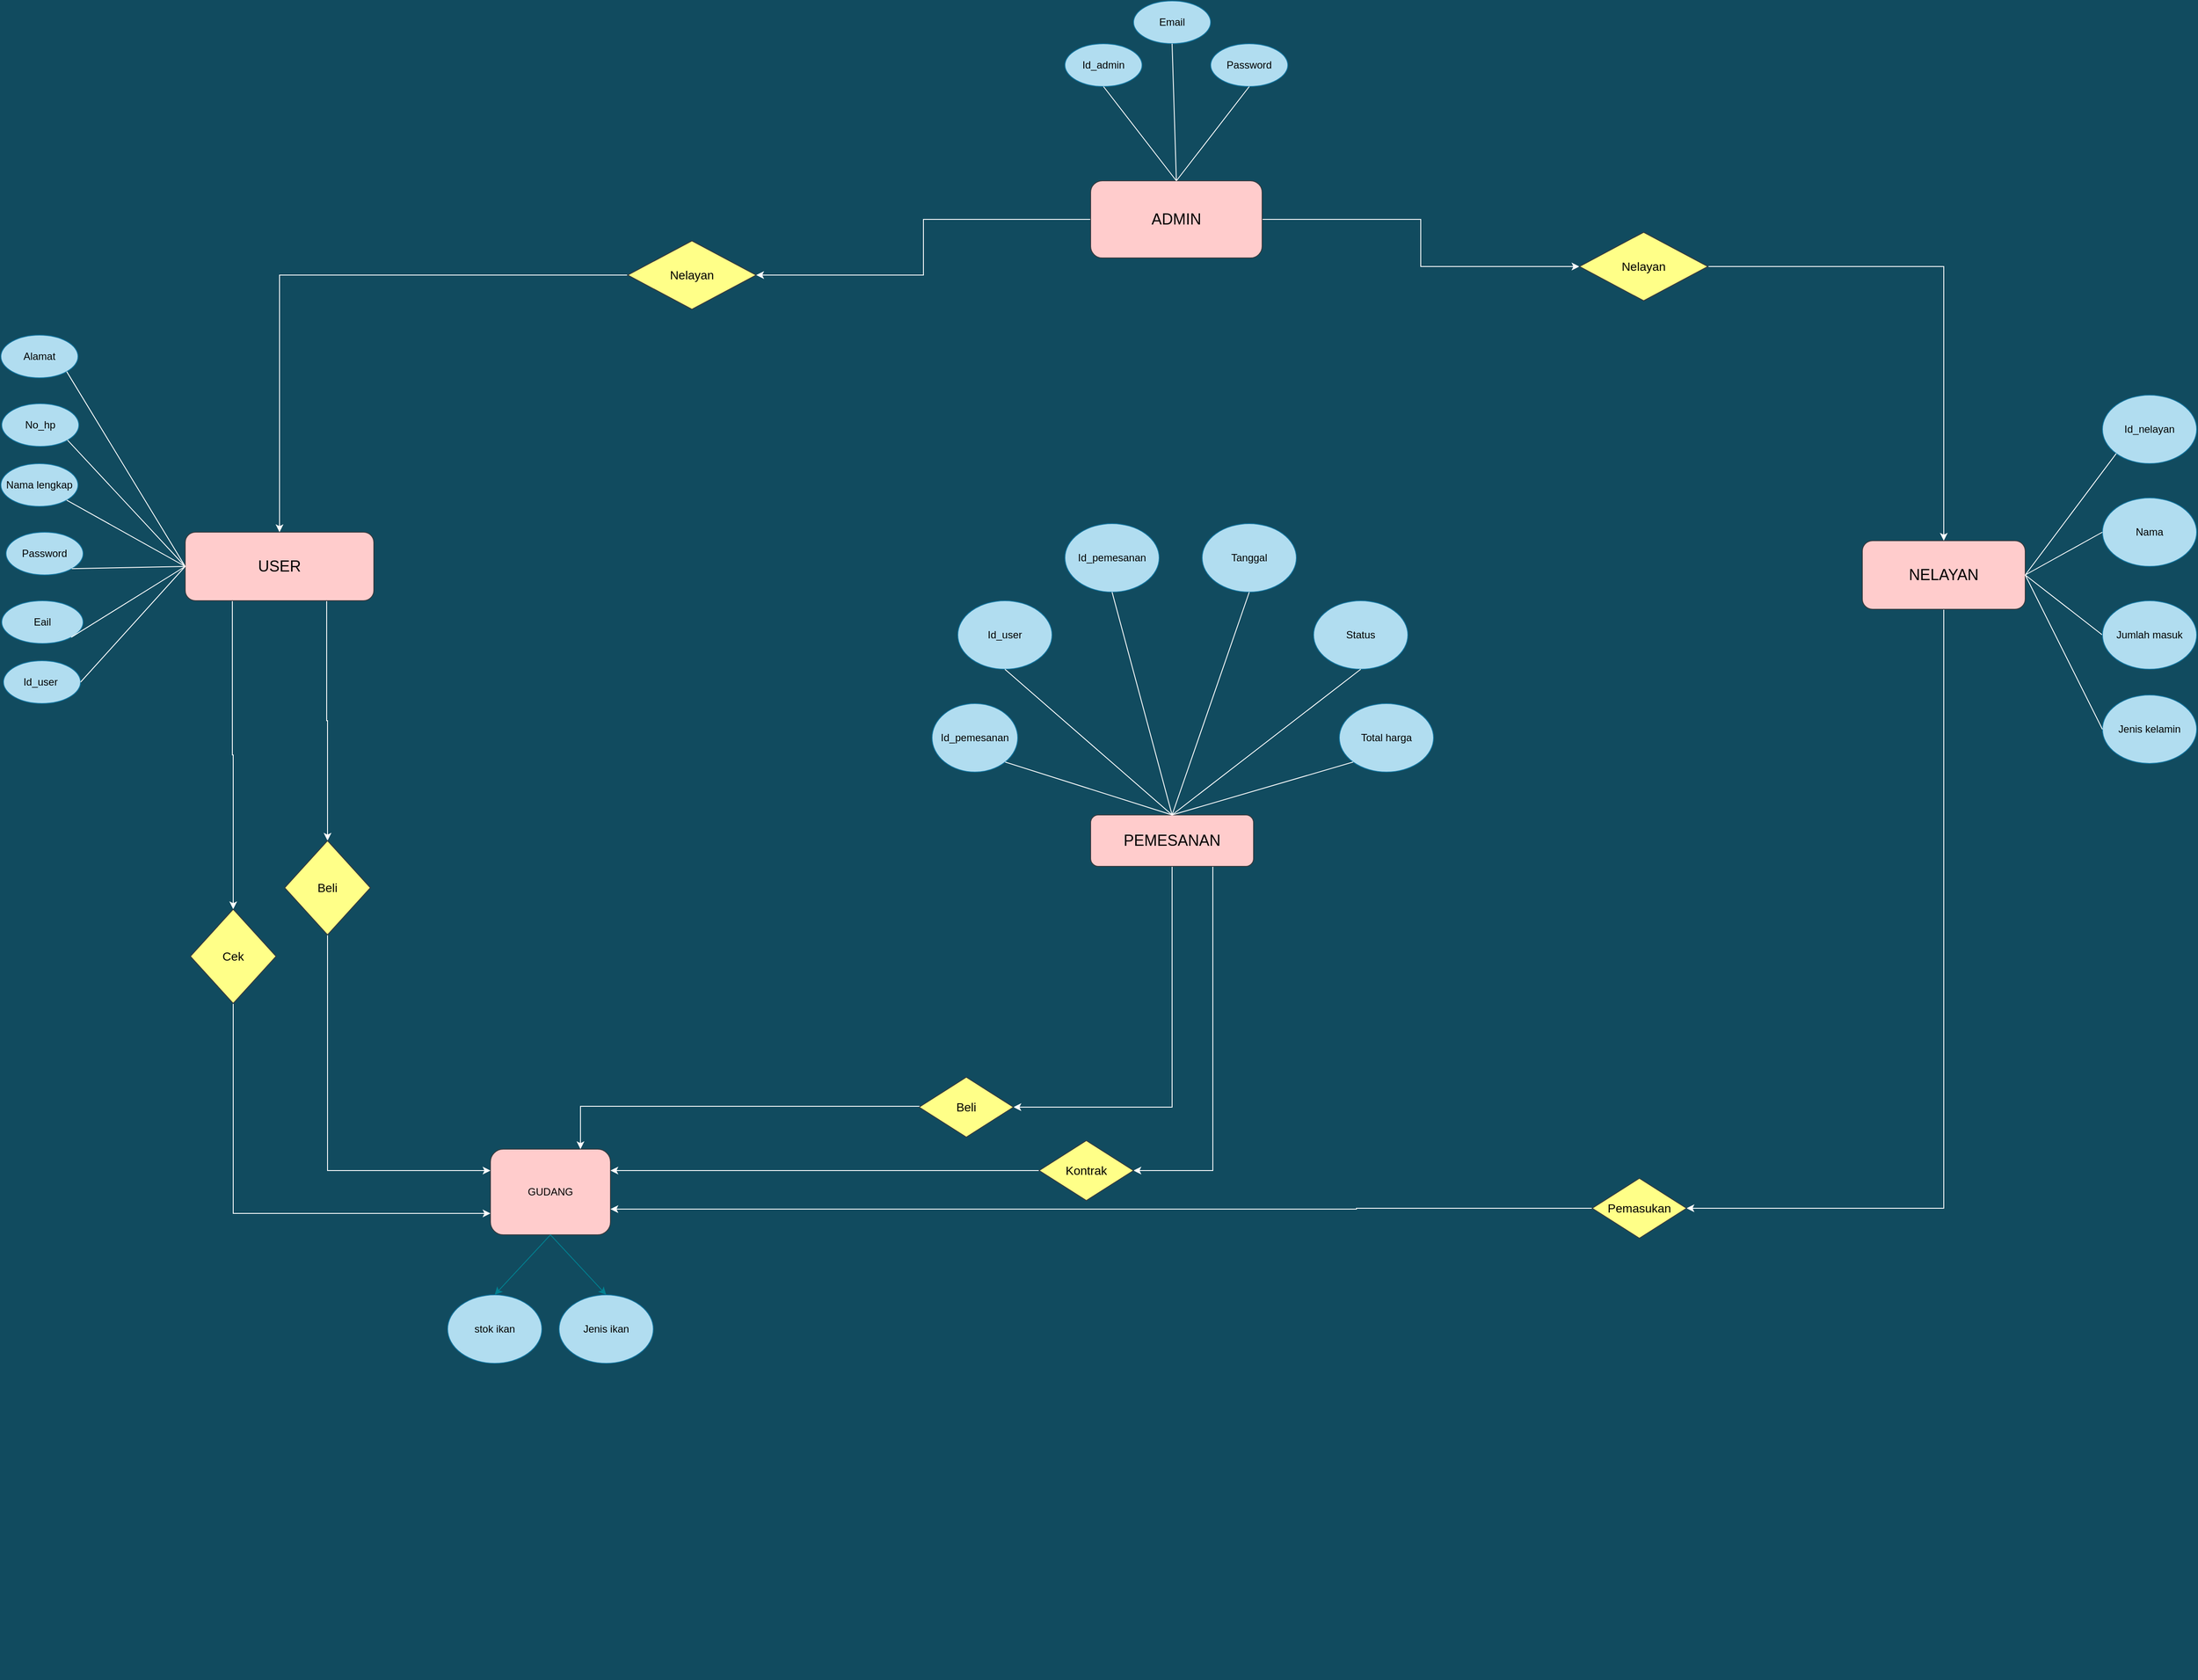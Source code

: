 <mxfile version="17.1.3" type="github">
  <diagram id="0QJKes_1zFEl7Z-Jn1xQ" name="Page-1">
    <mxGraphModel dx="4405" dy="3005" grid="1" gridSize="10" guides="1" tooltips="1" connect="1" arrows="1" fold="1" page="1" pageScale="1" pageWidth="850" pageHeight="1100" background="#114B5F" math="0" shadow="0">
      <root>
        <mxCell id="0" />
        <mxCell id="1" parent="0" />
        <mxCell id="H7FdbQlTRFEWyw0PZuFm-2" value="Id_user&amp;nbsp;" style="ellipse;whiteSpace=wrap;html=1;strokeColor=#10739e;fillColor=#b1ddf0;" parent="1" vertex="1">
          <mxGeometry x="-688" y="270" width="90" height="50" as="geometry" />
        </mxCell>
        <mxCell id="H7FdbQlTRFEWyw0PZuFm-3" value="Eail" style="ellipse;whiteSpace=wrap;html=1;strokeColor=#10739e;fillColor=#b1ddf0;" parent="1" vertex="1">
          <mxGeometry x="-690" y="200" width="95" height="50" as="geometry" />
        </mxCell>
        <mxCell id="H7FdbQlTRFEWyw0PZuFm-4" value="Password" style="ellipse;whiteSpace=wrap;html=1;strokeColor=#10739e;fillColor=#b1ddf0;" parent="1" vertex="1">
          <mxGeometry x="-685" y="120" width="90" height="50" as="geometry" />
        </mxCell>
        <mxCell id="3zyWhdtW4beN3h-_Vz9x-31" style="edgeStyle=orthogonalEdgeStyle;rounded=0;orthogonalLoop=1;jettySize=auto;html=1;exitX=0.5;exitY=1;exitDx=0;exitDy=0;entryX=1;entryY=0.5;entryDx=0;entryDy=0;strokeColor=#FFFFFF;" edge="1" parent="1" source="H7FdbQlTRFEWyw0PZuFm-8" target="LhsjgoRrLcNbdn1msfwj-21">
          <mxGeometry relative="1" as="geometry" />
        </mxCell>
        <mxCell id="3zyWhdtW4beN3h-_Vz9x-37" style="edgeStyle=orthogonalEdgeStyle;rounded=0;orthogonalLoop=1;jettySize=auto;html=1;exitX=0.75;exitY=1;exitDx=0;exitDy=0;entryX=1;entryY=0.5;entryDx=0;entryDy=0;strokeColor=#FFFFFF;" edge="1" parent="1" source="H7FdbQlTRFEWyw0PZuFm-8" target="3zyWhdtW4beN3h-_Vz9x-36">
          <mxGeometry relative="1" as="geometry" />
        </mxCell>
        <mxCell id="H7FdbQlTRFEWyw0PZuFm-8" value="&lt;font style=&quot;font-size: 18px&quot;&gt;PEMESANAN&lt;/font&gt;" style="rounded=1;whiteSpace=wrap;html=1;strokeColor=#36393d;fillColor=#ffcccc;" parent="1" vertex="1">
          <mxGeometry x="580" y="450" width="190" height="60" as="geometry" />
        </mxCell>
        <mxCell id="H7FdbQlTRFEWyw0PZuFm-9" value="Id_pemesanan" style="ellipse;whiteSpace=wrap;html=1;strokeColor=#10739e;fillColor=#b1ddf0;" parent="1" vertex="1">
          <mxGeometry x="395" y="320" width="100" height="80" as="geometry" />
        </mxCell>
        <mxCell id="H7FdbQlTRFEWyw0PZuFm-10" value="Id_user" style="ellipse;whiteSpace=wrap;html=1;strokeColor=#10739e;fillColor=#b1ddf0;" parent="1" vertex="1">
          <mxGeometry x="425" y="200" width="110" height="80" as="geometry" />
        </mxCell>
        <mxCell id="LhsjgoRrLcNbdn1msfwj-2" value="Nama lengkap" style="ellipse;whiteSpace=wrap;html=1;fillColor=#b1ddf0;strokeColor=#10739e;" parent="1" vertex="1">
          <mxGeometry x="-691" y="40" width="90" height="50" as="geometry" />
        </mxCell>
        <mxCell id="LhsjgoRrLcNbdn1msfwj-4" value="No_hp" style="ellipse;whiteSpace=wrap;html=1;strokeColor=#10739e;fillColor=#b1ddf0;" parent="1" vertex="1">
          <mxGeometry x="-690" y="-30" width="90" height="50" as="geometry" />
        </mxCell>
        <mxCell id="LhsjgoRrLcNbdn1msfwj-5" value="Alamat" style="ellipse;whiteSpace=wrap;html=1;strokeColor=#10739e;fillColor=#b1ddf0;" parent="1" vertex="1">
          <mxGeometry x="-691" y="-110" width="90" height="50" as="geometry" />
        </mxCell>
        <mxCell id="3zyWhdtW4beN3h-_Vz9x-53" style="edgeStyle=orthogonalEdgeStyle;rounded=0;orthogonalLoop=1;jettySize=auto;html=1;exitX=0.75;exitY=1;exitDx=0;exitDy=0;entryX=0.5;entryY=0;entryDx=0;entryDy=0;fontSize=14;strokeColor=#FFFFFF;" edge="1" parent="1" source="LhsjgoRrLcNbdn1msfwj-11" target="3zyWhdtW4beN3h-_Vz9x-39">
          <mxGeometry relative="1" as="geometry" />
        </mxCell>
        <mxCell id="3zyWhdtW4beN3h-_Vz9x-58" style="edgeStyle=orthogonalEdgeStyle;rounded=0;orthogonalLoop=1;jettySize=auto;html=1;exitX=0.25;exitY=1;exitDx=0;exitDy=0;fontSize=14;strokeColor=#FFFFFF;" edge="1" parent="1" source="LhsjgoRrLcNbdn1msfwj-11" target="3zyWhdtW4beN3h-_Vz9x-59">
          <mxGeometry relative="1" as="geometry">
            <mxPoint x="-421" y="450" as="targetPoint" />
          </mxGeometry>
        </mxCell>
        <mxCell id="LhsjgoRrLcNbdn1msfwj-11" value="&lt;font style=&quot;font-size: 18px&quot;&gt;USER&lt;/font&gt;" style="rounded=1;whiteSpace=wrap;html=1;strokeColor=#36393d;fillColor=#ffcccc;" parent="1" vertex="1">
          <mxGeometry x="-476" y="120" width="220" height="80" as="geometry" />
        </mxCell>
        <mxCell id="LhsjgoRrLcNbdn1msfwj-12" value="Id_pemesanan" style="ellipse;whiteSpace=wrap;html=1;strokeColor=#10739e;fillColor=#b1ddf0;" parent="1" vertex="1">
          <mxGeometry x="550" y="110" width="110" height="80" as="geometry" />
        </mxCell>
        <mxCell id="LhsjgoRrLcNbdn1msfwj-13" value="Tanggal" style="ellipse;whiteSpace=wrap;html=1;strokeColor=#10739e;fillColor=#b1ddf0;" parent="1" vertex="1">
          <mxGeometry x="710" y="110" width="110" height="80" as="geometry" />
        </mxCell>
        <mxCell id="LhsjgoRrLcNbdn1msfwj-14" value="Status" style="ellipse;whiteSpace=wrap;html=1;strokeColor=#10739e;fillColor=#b1ddf0;" parent="1" vertex="1">
          <mxGeometry x="840" y="200" width="110" height="80" as="geometry" />
        </mxCell>
        <mxCell id="LhsjgoRrLcNbdn1msfwj-15" value="Total harga" style="ellipse;whiteSpace=wrap;html=1;strokeColor=#10739e;fillColor=#b1ddf0;" parent="1" vertex="1">
          <mxGeometry x="870" y="320" width="110" height="80" as="geometry" />
        </mxCell>
        <mxCell id="3zyWhdtW4beN3h-_Vz9x-2" style="edgeStyle=orthogonalEdgeStyle;rounded=0;orthogonalLoop=1;jettySize=auto;html=1;" edge="1" parent="1">
          <mxGeometry relative="1" as="geometry">
            <mxPoint x="900.032" y="1450" as="targetPoint" />
            <mxPoint x="900" y="1450" as="sourcePoint" />
          </mxGeometry>
        </mxCell>
        <mxCell id="LhsjgoRrLcNbdn1msfwj-20" value="GUDANG" style="rounded=1;whiteSpace=wrap;html=1;strokeColor=#36393d;fillColor=#ffcccc;" parent="1" vertex="1">
          <mxGeometry x="-120" y="840" width="140" height="100" as="geometry" />
        </mxCell>
        <mxCell id="3zyWhdtW4beN3h-_Vz9x-32" style="edgeStyle=orthogonalEdgeStyle;rounded=0;orthogonalLoop=1;jettySize=auto;html=1;exitX=0;exitY=0.5;exitDx=0;exitDy=0;strokeColor=#FFFFFF;entryX=0.75;entryY=0;entryDx=0;entryDy=0;" edge="1" parent="1" source="LhsjgoRrLcNbdn1msfwj-21" target="LhsjgoRrLcNbdn1msfwj-20">
          <mxGeometry relative="1" as="geometry">
            <mxPoint x="-30" y="830" as="targetPoint" />
            <Array as="points">
              <mxPoint x="-15" y="790" />
            </Array>
          </mxGeometry>
        </mxCell>
        <mxCell id="LhsjgoRrLcNbdn1msfwj-21" value="&lt;font style=&quot;font-size: 14px&quot;&gt;Beli&lt;/font&gt;" style="rhombus;whiteSpace=wrap;html=1;rounded=0;sketch=0;strokeColor=#36393d;fillColor=#ffff88;" parent="1" vertex="1">
          <mxGeometry x="380" y="756" width="110" height="70" as="geometry" />
        </mxCell>
        <mxCell id="LhsjgoRrLcNbdn1msfwj-22" value="stok ikan" style="ellipse;whiteSpace=wrap;html=1;strokeColor=#10739e;fillColor=#b1ddf0;" parent="1" vertex="1">
          <mxGeometry x="-170" y="1010" width="110" height="80" as="geometry" />
        </mxCell>
        <mxCell id="LhsjgoRrLcNbdn1msfwj-23" value="" style="endArrow=classic;html=1;rounded=0;entryX=0.5;entryY=0;entryDx=0;entryDy=0;labelBackgroundColor=#114B5F;strokeColor=#028090;fontColor=#E4FDE1;exitX=0.5;exitY=1;exitDx=0;exitDy=0;" parent="1" source="LhsjgoRrLcNbdn1msfwj-20" target="LhsjgoRrLcNbdn1msfwj-22" edge="1">
          <mxGeometry width="50" height="50" relative="1" as="geometry">
            <mxPoint x="860.0" y="280" as="sourcePoint" />
            <mxPoint x="1085" y="220" as="targetPoint" />
            <Array as="points" />
          </mxGeometry>
        </mxCell>
        <mxCell id="LhsjgoRrLcNbdn1msfwj-24" value="Jenis ikan" style="ellipse;whiteSpace=wrap;html=1;strokeColor=#10739e;fillColor=#b1ddf0;" parent="1" vertex="1">
          <mxGeometry x="-40" y="1010" width="110" height="80" as="geometry" />
        </mxCell>
        <mxCell id="LhsjgoRrLcNbdn1msfwj-25" value="" style="endArrow=classic;html=1;rounded=0;entryX=0.5;entryY=0;entryDx=0;entryDy=0;labelBackgroundColor=#114B5F;strokeColor=#028090;fontColor=#E4FDE1;exitX=0.5;exitY=1;exitDx=0;exitDy=0;" parent="1" source="LhsjgoRrLcNbdn1msfwj-20" target="LhsjgoRrLcNbdn1msfwj-24" edge="1">
          <mxGeometry width="50" height="50" relative="1" as="geometry">
            <mxPoint x="940" y="750" as="sourcePoint" />
            <mxPoint x="835.0" y="600" as="targetPoint" />
            <Array as="points" />
          </mxGeometry>
        </mxCell>
        <mxCell id="3zyWhdtW4beN3h-_Vz9x-66" style="edgeStyle=orthogonalEdgeStyle;rounded=0;orthogonalLoop=1;jettySize=auto;html=1;exitX=0;exitY=0.5;exitDx=0;exitDy=0;fontSize=14;strokeColor=#FFFFFF;" edge="1" parent="1" source="LhsjgoRrLcNbdn1msfwj-26" target="LhsjgoRrLcNbdn1msfwj-11">
          <mxGeometry relative="1" as="geometry" />
        </mxCell>
        <mxCell id="LhsjgoRrLcNbdn1msfwj-26" value="&lt;font style=&quot;font-size: 14px&quot;&gt;Nelayan&lt;/font&gt;" style="rhombus;whiteSpace=wrap;html=1;rounded=0;sketch=0;strokeColor=#36393d;fillColor=#ffff88;" parent="1" vertex="1">
          <mxGeometry x="40" y="-220" width="150" height="80" as="geometry" />
        </mxCell>
        <mxCell id="3zyWhdtW4beN3h-_Vz9x-65" style="edgeStyle=orthogonalEdgeStyle;rounded=0;orthogonalLoop=1;jettySize=auto;html=1;exitX=0;exitY=0.5;exitDx=0;exitDy=0;entryX=1;entryY=0.5;entryDx=0;entryDy=0;fontSize=14;strokeColor=#FFFFFF;" edge="1" parent="1" source="3zyWhdtW4beN3h-_Vz9x-5" target="LhsjgoRrLcNbdn1msfwj-26">
          <mxGeometry relative="1" as="geometry" />
        </mxCell>
        <mxCell id="3zyWhdtW4beN3h-_Vz9x-68" style="edgeStyle=orthogonalEdgeStyle;rounded=0;orthogonalLoop=1;jettySize=auto;html=1;exitX=1;exitY=0.5;exitDx=0;exitDy=0;entryX=0;entryY=0.5;entryDx=0;entryDy=0;fontSize=14;strokeColor=#FFFFFF;" edge="1" parent="1" source="3zyWhdtW4beN3h-_Vz9x-5" target="3zyWhdtW4beN3h-_Vz9x-67">
          <mxGeometry relative="1" as="geometry" />
        </mxCell>
        <mxCell id="3zyWhdtW4beN3h-_Vz9x-5" value="&lt;font style=&quot;font-size: 18px&quot;&gt;ADMIN&lt;/font&gt;" style="rounded=1;whiteSpace=wrap;html=1;strokeColor=#36393d;fillColor=#ffcccc;" vertex="1" parent="1">
          <mxGeometry x="580" y="-290" width="200" height="90" as="geometry" />
        </mxCell>
        <mxCell id="3zyWhdtW4beN3h-_Vz9x-48" style="edgeStyle=orthogonalEdgeStyle;rounded=0;orthogonalLoop=1;jettySize=auto;html=1;exitX=0.5;exitY=1;exitDx=0;exitDy=0;entryX=1;entryY=0.5;entryDx=0;entryDy=0;fontSize=14;strokeColor=#FFFFFF;" edge="1" parent="1" source="3zyWhdtW4beN3h-_Vz9x-6" target="3zyWhdtW4beN3h-_Vz9x-47">
          <mxGeometry relative="1" as="geometry" />
        </mxCell>
        <mxCell id="3zyWhdtW4beN3h-_Vz9x-6" value="&lt;font style=&quot;font-size: 18px&quot;&gt;NELAYAN&lt;/font&gt;" style="rounded=1;whiteSpace=wrap;html=1;strokeColor=#36393d;fillColor=#ffcccc;" vertex="1" parent="1">
          <mxGeometry x="1480" y="130" width="190" height="80" as="geometry" />
        </mxCell>
        <mxCell id="3zyWhdtW4beN3h-_Vz9x-7" value="Id_admin" style="ellipse;whiteSpace=wrap;html=1;strokeColor=#10739e;fillColor=#b1ddf0;" vertex="1" parent="1">
          <mxGeometry x="550" y="-450" width="90" height="50" as="geometry" />
        </mxCell>
        <mxCell id="3zyWhdtW4beN3h-_Vz9x-8" value="Email" style="ellipse;whiteSpace=wrap;html=1;strokeColor=#10739e;fillColor=#b1ddf0;" vertex="1" parent="1">
          <mxGeometry x="630" y="-500" width="90" height="50" as="geometry" />
        </mxCell>
        <mxCell id="3zyWhdtW4beN3h-_Vz9x-9" value="Password" style="ellipse;whiteSpace=wrap;html=1;strokeColor=#10739e;fillColor=#b1ddf0;" vertex="1" parent="1">
          <mxGeometry x="720" y="-450" width="90" height="50" as="geometry" />
        </mxCell>
        <mxCell id="3zyWhdtW4beN3h-_Vz9x-10" value="" style="endArrow=none;html=1;rounded=0;exitX=1;exitY=1;exitDx=0;exitDy=0;entryX=0;entryY=0.5;entryDx=0;entryDy=0;fillColor=#f9f7ed;strokeColor=#FFFFFF;" edge="1" parent="1" source="LhsjgoRrLcNbdn1msfwj-5" target="LhsjgoRrLcNbdn1msfwj-11">
          <mxGeometry width="50" height="50" relative="1" as="geometry">
            <mxPoint x="280" y="30" as="sourcePoint" />
            <mxPoint x="330" y="-20" as="targetPoint" />
          </mxGeometry>
        </mxCell>
        <mxCell id="3zyWhdtW4beN3h-_Vz9x-12" value="" style="endArrow=none;html=1;rounded=0;exitX=1;exitY=1;exitDx=0;exitDy=0;entryX=0;entryY=0.5;entryDx=0;entryDy=0;fillColor=#f9f7ed;strokeColor=#FFFFFF;" edge="1" parent="1" source="LhsjgoRrLcNbdn1msfwj-4" target="LhsjgoRrLcNbdn1msfwj-11">
          <mxGeometry width="50" height="50" relative="1" as="geometry">
            <mxPoint x="-403.18" y="-57.322" as="sourcePoint" />
            <mxPoint x="-200" y="250" as="targetPoint" />
          </mxGeometry>
        </mxCell>
        <mxCell id="3zyWhdtW4beN3h-_Vz9x-13" value="" style="endArrow=none;html=1;rounded=0;exitX=1;exitY=1;exitDx=0;exitDy=0;entryX=0;entryY=0.5;entryDx=0;entryDy=0;fillColor=#f9f7ed;strokeColor=#FFFFFF;" edge="1" parent="1" source="LhsjgoRrLcNbdn1msfwj-2" target="LhsjgoRrLcNbdn1msfwj-11">
          <mxGeometry width="50" height="50" relative="1" as="geometry">
            <mxPoint x="-403.18" y="12.678" as="sourcePoint" />
            <mxPoint x="-200" y="250" as="targetPoint" />
          </mxGeometry>
        </mxCell>
        <mxCell id="3zyWhdtW4beN3h-_Vz9x-14" value="" style="endArrow=none;html=1;rounded=0;exitX=1;exitY=1;exitDx=0;exitDy=0;fillColor=#f9f7ed;strokeColor=#FFFFFF;entryX=0;entryY=0.5;entryDx=0;entryDy=0;" edge="1" parent="1" source="H7FdbQlTRFEWyw0PZuFm-4" target="LhsjgoRrLcNbdn1msfwj-11">
          <mxGeometry width="50" height="50" relative="1" as="geometry">
            <mxPoint x="-403.18" y="92.678" as="sourcePoint" />
            <mxPoint x="-210" y="240" as="targetPoint" />
          </mxGeometry>
        </mxCell>
        <mxCell id="3zyWhdtW4beN3h-_Vz9x-15" value="" style="endArrow=none;html=1;rounded=0;exitX=1;exitY=1;exitDx=0;exitDy=0;fillColor=#f9f7ed;strokeColor=#FFFFFF;entryX=0;entryY=0.5;entryDx=0;entryDy=0;" edge="1" parent="1" source="H7FdbQlTRFEWyw0PZuFm-3" target="LhsjgoRrLcNbdn1msfwj-11">
          <mxGeometry width="50" height="50" relative="1" as="geometry">
            <mxPoint x="-403.058" y="172.609" as="sourcePoint" />
            <mxPoint x="-200" y="250" as="targetPoint" />
          </mxGeometry>
        </mxCell>
        <mxCell id="3zyWhdtW4beN3h-_Vz9x-16" value="" style="endArrow=none;html=1;rounded=0;exitX=1;exitY=0.5;exitDx=0;exitDy=0;fillColor=#f9f7ed;strokeColor=#FFFFFF;entryX=0;entryY=0.5;entryDx=0;entryDy=0;" edge="1" parent="1" source="H7FdbQlTRFEWyw0PZuFm-2" target="LhsjgoRrLcNbdn1msfwj-11">
          <mxGeometry width="50" height="50" relative="1" as="geometry">
            <mxPoint x="-411.472" y="242.524" as="sourcePoint" />
            <mxPoint x="-200" y="250" as="targetPoint" />
          </mxGeometry>
        </mxCell>
        <mxCell id="3zyWhdtW4beN3h-_Vz9x-17" value="" style="endArrow=none;html=1;rounded=0;exitX=1;exitY=1;exitDx=0;exitDy=0;entryX=0.5;entryY=0;entryDx=0;entryDy=0;fillColor=#f9f7ed;strokeColor=#FFFFFF;" edge="1" parent="1" source="H7FdbQlTRFEWyw0PZuFm-9" target="H7FdbQlTRFEWyw0PZuFm-8">
          <mxGeometry width="50" height="50" relative="1" as="geometry">
            <mxPoint x="253.41" y="439.998" as="sourcePoint" />
            <mxPoint x="496.59" y="677.32" as="targetPoint" />
          </mxGeometry>
        </mxCell>
        <mxCell id="3zyWhdtW4beN3h-_Vz9x-18" value="" style="endArrow=none;html=1;rounded=0;exitX=0.5;exitY=1;exitDx=0;exitDy=0;entryX=0.5;entryY=0;entryDx=0;entryDy=0;fillColor=#f9f7ed;strokeColor=#FFFFFF;" edge="1" parent="1" source="H7FdbQlTRFEWyw0PZuFm-10" target="H7FdbQlTRFEWyw0PZuFm-8">
          <mxGeometry width="50" height="50" relative="1" as="geometry">
            <mxPoint x="430.355" y="448.284" as="sourcePoint" />
            <mxPoint x="640" y="550" as="targetPoint" />
          </mxGeometry>
        </mxCell>
        <mxCell id="3zyWhdtW4beN3h-_Vz9x-19" value="" style="endArrow=none;html=1;rounded=0;exitX=0.5;exitY=1;exitDx=0;exitDy=0;entryX=0.5;entryY=0;entryDx=0;entryDy=0;fillColor=#f9f7ed;strokeColor=#FFFFFF;" edge="1" parent="1" source="LhsjgoRrLcNbdn1msfwj-12" target="H7FdbQlTRFEWyw0PZuFm-8">
          <mxGeometry width="50" height="50" relative="1" as="geometry">
            <mxPoint x="425" y="330" as="sourcePoint" />
            <mxPoint x="640" y="550" as="targetPoint" />
          </mxGeometry>
        </mxCell>
        <mxCell id="3zyWhdtW4beN3h-_Vz9x-20" value="" style="endArrow=none;html=1;rounded=0;exitX=0.5;exitY=1;exitDx=0;exitDy=0;fillColor=#f9f7ed;strokeColor=#FFFFFF;entryX=0.5;entryY=0;entryDx=0;entryDy=0;" edge="1" parent="1" source="LhsjgoRrLcNbdn1msfwj-13" target="H7FdbQlTRFEWyw0PZuFm-8">
          <mxGeometry width="50" height="50" relative="1" as="geometry">
            <mxPoint x="500" y="250" as="sourcePoint" />
            <mxPoint x="680" y="500" as="targetPoint" />
          </mxGeometry>
        </mxCell>
        <mxCell id="3zyWhdtW4beN3h-_Vz9x-21" value="" style="endArrow=none;html=1;rounded=0;exitX=0.5;exitY=1;exitDx=0;exitDy=0;fillColor=#f9f7ed;strokeColor=#FFFFFF;entryX=0.5;entryY=0;entryDx=0;entryDy=0;" edge="1" parent="1" source="LhsjgoRrLcNbdn1msfwj-14" target="H7FdbQlTRFEWyw0PZuFm-8">
          <mxGeometry width="50" height="50" relative="1" as="geometry">
            <mxPoint x="625" y="270" as="sourcePoint" />
            <mxPoint x="640" y="500" as="targetPoint" />
          </mxGeometry>
        </mxCell>
        <mxCell id="3zyWhdtW4beN3h-_Vz9x-22" value="" style="endArrow=none;html=1;rounded=0;exitX=0;exitY=1;exitDx=0;exitDy=0;fillColor=#f9f7ed;strokeColor=#FFFFFF;entryX=0.5;entryY=0;entryDx=0;entryDy=0;" edge="1" parent="1" source="LhsjgoRrLcNbdn1msfwj-15" target="H7FdbQlTRFEWyw0PZuFm-8">
          <mxGeometry width="50" height="50" relative="1" as="geometry">
            <mxPoint x="725" y="330" as="sourcePoint" />
            <mxPoint x="640" y="550" as="targetPoint" />
          </mxGeometry>
        </mxCell>
        <mxCell id="3zyWhdtW4beN3h-_Vz9x-24" value="" style="endArrow=none;html=1;rounded=0;exitX=0.5;exitY=1;exitDx=0;exitDy=0;entryX=0.5;entryY=0;entryDx=0;entryDy=0;fillColor=#f9f7ed;strokeColor=#FFFFFF;" edge="1" parent="1" source="3zyWhdtW4beN3h-_Vz9x-8" target="3zyWhdtW4beN3h-_Vz9x-5">
          <mxGeometry width="50" height="50" relative="1" as="geometry">
            <mxPoint x="430.355" y="448.284" as="sourcePoint" />
            <mxPoint x="570" y="550" as="targetPoint" />
            <Array as="points" />
          </mxGeometry>
        </mxCell>
        <mxCell id="3zyWhdtW4beN3h-_Vz9x-25" value="" style="endArrow=none;html=1;rounded=0;exitX=0.5;exitY=1;exitDx=0;exitDy=0;entryX=0.5;entryY=0;entryDx=0;entryDy=0;fillColor=#f9f7ed;strokeColor=#FFFFFF;" edge="1" parent="1" source="3zyWhdtW4beN3h-_Vz9x-7" target="3zyWhdtW4beN3h-_Vz9x-5">
          <mxGeometry width="50" height="50" relative="1" as="geometry">
            <mxPoint x="465" y="-470" as="sourcePoint" />
            <mxPoint x="495" y="-290" as="targetPoint" />
            <Array as="points" />
          </mxGeometry>
        </mxCell>
        <mxCell id="3zyWhdtW4beN3h-_Vz9x-26" value="" style="endArrow=none;html=1;rounded=0;exitX=0.5;exitY=1;exitDx=0;exitDy=0;entryX=0.5;entryY=0;entryDx=0;entryDy=0;fillColor=#f9f7ed;strokeColor=#FFFFFF;" edge="1" parent="1" source="3zyWhdtW4beN3h-_Vz9x-9" target="3zyWhdtW4beN3h-_Vz9x-5">
          <mxGeometry width="50" height="50" relative="1" as="geometry">
            <mxPoint x="385" y="-410" as="sourcePoint" />
            <mxPoint x="495" y="-290" as="targetPoint" />
            <Array as="points" />
          </mxGeometry>
        </mxCell>
        <mxCell id="3zyWhdtW4beN3h-_Vz9x-27" value="Id_nelayan" style="ellipse;whiteSpace=wrap;html=1;strokeColor=#10739e;fillColor=#b1ddf0;" vertex="1" parent="1">
          <mxGeometry x="1760" y="-40" width="110" height="80" as="geometry" />
        </mxCell>
        <mxCell id="3zyWhdtW4beN3h-_Vz9x-28" value="" style="endArrow=none;html=1;rounded=0;exitX=0;exitY=0.5;exitDx=0;exitDy=0;fillColor=#f9f7ed;strokeColor=#FFFFFF;entryX=1;entryY=0.5;entryDx=0;entryDy=0;" edge="1" parent="1" source="3zyWhdtW4beN3h-_Vz9x-29" target="3zyWhdtW4beN3h-_Vz9x-6">
          <mxGeometry width="50" height="50" relative="1" as="geometry">
            <mxPoint x="805" y="410" as="sourcePoint" />
            <mxPoint x="570" y="550" as="targetPoint" />
          </mxGeometry>
        </mxCell>
        <mxCell id="3zyWhdtW4beN3h-_Vz9x-29" value="Jumlah masuk" style="ellipse;whiteSpace=wrap;html=1;strokeColor=#10739e;fillColor=#b1ddf0;" vertex="1" parent="1">
          <mxGeometry x="1760" y="200" width="110" height="80" as="geometry" />
        </mxCell>
        <mxCell id="3zyWhdtW4beN3h-_Vz9x-30" value="" style="endArrow=none;html=1;rounded=0;exitX=0;exitY=1;exitDx=0;exitDy=0;fillColor=#f9f7ed;strokeColor=#FFFFFF;entryX=1;entryY=0.5;entryDx=0;entryDy=0;" edge="1" parent="1" source="3zyWhdtW4beN3h-_Vz9x-27" target="3zyWhdtW4beN3h-_Vz9x-6">
          <mxGeometry width="50" height="50" relative="1" as="geometry">
            <mxPoint x="1545" y="200" as="sourcePoint" />
            <mxPoint x="1480" y="310" as="targetPoint" />
          </mxGeometry>
        </mxCell>
        <mxCell id="3zyWhdtW4beN3h-_Vz9x-38" style="edgeStyle=orthogonalEdgeStyle;rounded=0;orthogonalLoop=1;jettySize=auto;html=1;exitX=0;exitY=0.5;exitDx=0;exitDy=0;entryX=1;entryY=0.25;entryDx=0;entryDy=0;strokeColor=#FFFFFF;" edge="1" parent="1" source="3zyWhdtW4beN3h-_Vz9x-36" target="LhsjgoRrLcNbdn1msfwj-20">
          <mxGeometry relative="1" as="geometry" />
        </mxCell>
        <mxCell id="3zyWhdtW4beN3h-_Vz9x-36" value="&lt;font style=&quot;font-size: 14px&quot;&gt;Kontrak&lt;/font&gt;" style="rhombus;whiteSpace=wrap;html=1;rounded=0;sketch=0;strokeColor=#36393d;fillColor=#ffff88;" vertex="1" parent="1">
          <mxGeometry x="520" y="830" width="110" height="70" as="geometry" />
        </mxCell>
        <mxCell id="3zyWhdtW4beN3h-_Vz9x-54" style="edgeStyle=orthogonalEdgeStyle;rounded=0;orthogonalLoop=1;jettySize=auto;html=1;exitX=0.5;exitY=1;exitDx=0;exitDy=0;entryX=0;entryY=0.25;entryDx=0;entryDy=0;fontSize=14;strokeColor=#FFFFFF;" edge="1" parent="1" source="3zyWhdtW4beN3h-_Vz9x-39" target="LhsjgoRrLcNbdn1msfwj-20">
          <mxGeometry relative="1" as="geometry" />
        </mxCell>
        <mxCell id="3zyWhdtW4beN3h-_Vz9x-39" value="&lt;font style=&quot;font-size: 14px&quot;&gt;Beli&lt;/font&gt;" style="rhombus;whiteSpace=wrap;html=1;rounded=0;sketch=0;strokeColor=#36393d;fillColor=#ffff88;" vertex="1" parent="1">
          <mxGeometry x="-360" y="480" width="100" height="110" as="geometry" />
        </mxCell>
        <mxCell id="3zyWhdtW4beN3h-_Vz9x-40" value="Jenis kelamin" style="ellipse;whiteSpace=wrap;html=1;strokeColor=#10739e;fillColor=#b1ddf0;" vertex="1" parent="1">
          <mxGeometry x="1760" y="310" width="110" height="80" as="geometry" />
        </mxCell>
        <mxCell id="3zyWhdtW4beN3h-_Vz9x-41" value="Nama" style="ellipse;whiteSpace=wrap;html=1;strokeColor=#10739e;fillColor=#b1ddf0;" vertex="1" parent="1">
          <mxGeometry x="1760" y="80" width="110" height="80" as="geometry" />
        </mxCell>
        <mxCell id="3zyWhdtW4beN3h-_Vz9x-42" value="" style="endArrow=none;html=1;rounded=0;exitX=0;exitY=0.5;exitDx=0;exitDy=0;fillColor=#f9f7ed;strokeColor=#FFFFFF;entryX=1;entryY=0.5;entryDx=0;entryDy=0;" edge="1" parent="1" source="3zyWhdtW4beN3h-_Vz9x-40" target="3zyWhdtW4beN3h-_Vz9x-6">
          <mxGeometry width="50" height="50" relative="1" as="geometry">
            <mxPoint x="1445" y="130" as="sourcePoint" />
            <mxPoint x="1480" y="310" as="targetPoint" />
          </mxGeometry>
        </mxCell>
        <mxCell id="3zyWhdtW4beN3h-_Vz9x-43" value="" style="endArrow=none;html=1;rounded=0;exitX=0;exitY=0.5;exitDx=0;exitDy=0;fillColor=#f9f7ed;strokeColor=#FFFFFF;entryX=1;entryY=0.5;entryDx=0;entryDy=0;" edge="1" parent="1" source="3zyWhdtW4beN3h-_Vz9x-41" target="3zyWhdtW4beN3h-_Vz9x-6">
          <mxGeometry width="50" height="50" relative="1" as="geometry">
            <mxPoint x="1305" y="90" as="sourcePoint" />
            <mxPoint x="1470" y="300" as="targetPoint" />
          </mxGeometry>
        </mxCell>
        <mxCell id="3zyWhdtW4beN3h-_Vz9x-49" style="edgeStyle=orthogonalEdgeStyle;rounded=0;orthogonalLoop=1;jettySize=auto;html=1;exitX=0;exitY=0.5;exitDx=0;exitDy=0;fontSize=14;strokeColor=#FFFFFF;" edge="1" parent="1" source="3zyWhdtW4beN3h-_Vz9x-47">
          <mxGeometry relative="1" as="geometry">
            <mxPoint x="20" y="910" as="targetPoint" />
            <Array as="points">
              <mxPoint x="890" y="910" />
            </Array>
          </mxGeometry>
        </mxCell>
        <mxCell id="3zyWhdtW4beN3h-_Vz9x-47" value="&lt;font style=&quot;font-size: 14px&quot;&gt;Pemasukan&lt;/font&gt;" style="rhombus;whiteSpace=wrap;html=1;rounded=0;sketch=0;strokeColor=#36393d;fillColor=#ffff88;" vertex="1" parent="1">
          <mxGeometry x="1165" y="874" width="110" height="70" as="geometry" />
        </mxCell>
        <mxCell id="3zyWhdtW4beN3h-_Vz9x-60" style="edgeStyle=orthogonalEdgeStyle;rounded=0;orthogonalLoop=1;jettySize=auto;html=1;exitX=0.5;exitY=1;exitDx=0;exitDy=0;entryX=0;entryY=0.75;entryDx=0;entryDy=0;fontSize=14;strokeColor=#FFFFFF;" edge="1" parent="1" source="3zyWhdtW4beN3h-_Vz9x-59" target="LhsjgoRrLcNbdn1msfwj-20">
          <mxGeometry relative="1" as="geometry" />
        </mxCell>
        <mxCell id="3zyWhdtW4beN3h-_Vz9x-59" value="&lt;font style=&quot;font-size: 14px&quot;&gt;Cek&lt;/font&gt;" style="rhombus;whiteSpace=wrap;html=1;rounded=0;sketch=0;strokeColor=#36393d;fillColor=#ffff88;" vertex="1" parent="1">
          <mxGeometry x="-470" y="560" width="100" height="110" as="geometry" />
        </mxCell>
        <mxCell id="3zyWhdtW4beN3h-_Vz9x-69" style="edgeStyle=orthogonalEdgeStyle;rounded=0;orthogonalLoop=1;jettySize=auto;html=1;exitX=1;exitY=0.5;exitDx=0;exitDy=0;entryX=0.5;entryY=0;entryDx=0;entryDy=0;fontSize=14;strokeColor=#FFFFFF;" edge="1" parent="1" source="3zyWhdtW4beN3h-_Vz9x-67" target="3zyWhdtW4beN3h-_Vz9x-6">
          <mxGeometry relative="1" as="geometry" />
        </mxCell>
        <mxCell id="3zyWhdtW4beN3h-_Vz9x-67" value="&lt;font style=&quot;font-size: 14px&quot;&gt;Nelayan&lt;/font&gt;" style="rhombus;whiteSpace=wrap;html=1;rounded=0;sketch=0;strokeColor=#36393d;fillColor=#ffff88;" vertex="1" parent="1">
          <mxGeometry x="1150" y="-230" width="150" height="80" as="geometry" />
        </mxCell>
      </root>
    </mxGraphModel>
  </diagram>
</mxfile>
